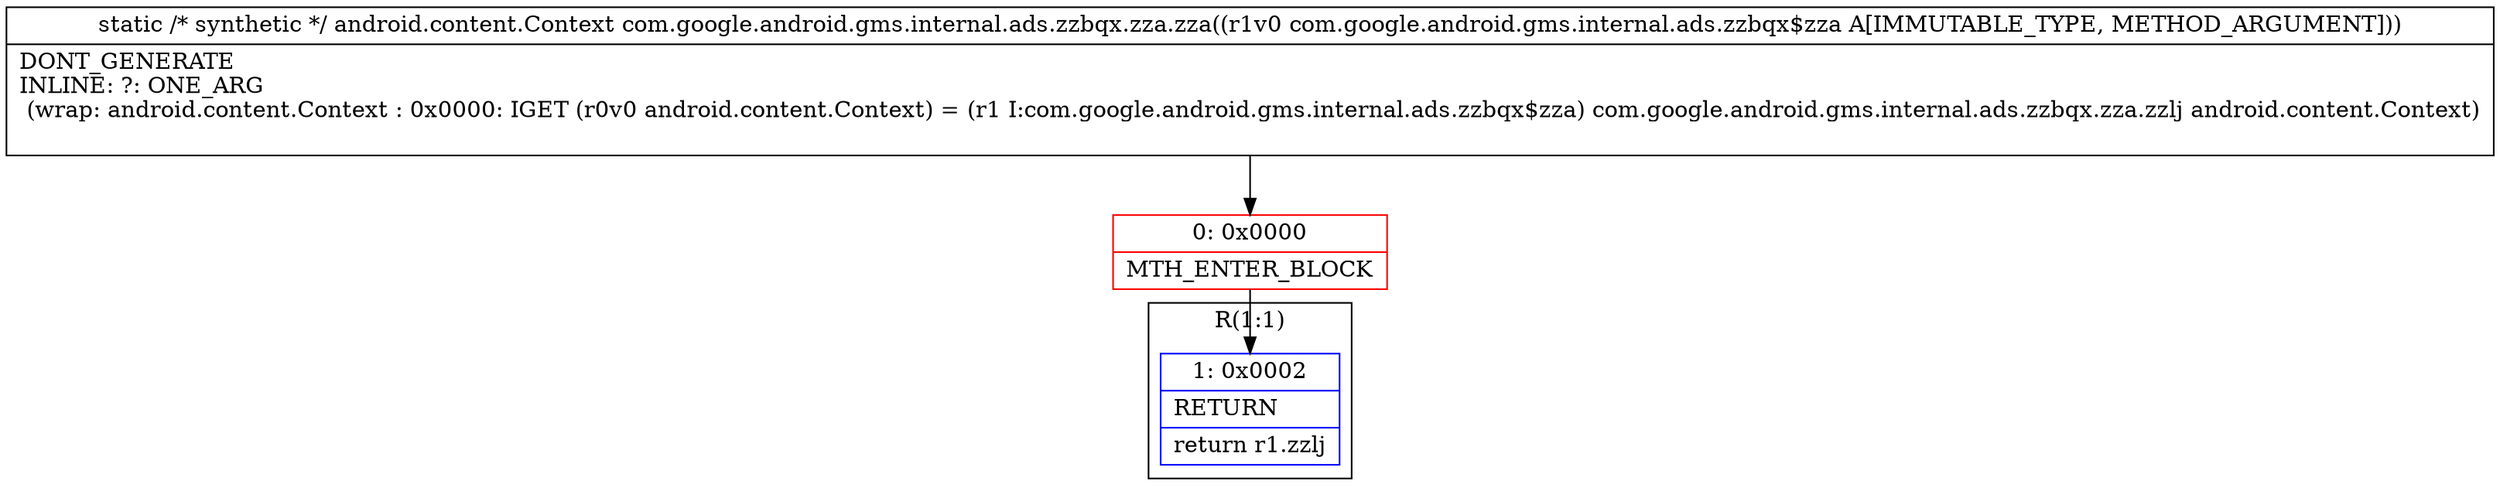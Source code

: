 digraph "CFG forcom.google.android.gms.internal.ads.zzbqx.zza.zza(Lcom\/google\/android\/gms\/internal\/ads\/zzbqx$zza;)Landroid\/content\/Context;" {
subgraph cluster_Region_2075991333 {
label = "R(1:1)";
node [shape=record,color=blue];
Node_1 [shape=record,label="{1\:\ 0x0002|RETURN\l|return r1.zzlj\l}"];
}
Node_0 [shape=record,color=red,label="{0\:\ 0x0000|MTH_ENTER_BLOCK\l}"];
MethodNode[shape=record,label="{static \/* synthetic *\/ android.content.Context com.google.android.gms.internal.ads.zzbqx.zza.zza((r1v0 com.google.android.gms.internal.ads.zzbqx$zza A[IMMUTABLE_TYPE, METHOD_ARGUMENT]))  | DONT_GENERATE\lINLINE: ?: ONE_ARG  \l  (wrap: android.content.Context : 0x0000: IGET  (r0v0 android.content.Context) = (r1 I:com.google.android.gms.internal.ads.zzbqx$zza) com.google.android.gms.internal.ads.zzbqx.zza.zzlj android.content.Context)\l\l}"];
MethodNode -> Node_0;
Node_0 -> Node_1;
}

